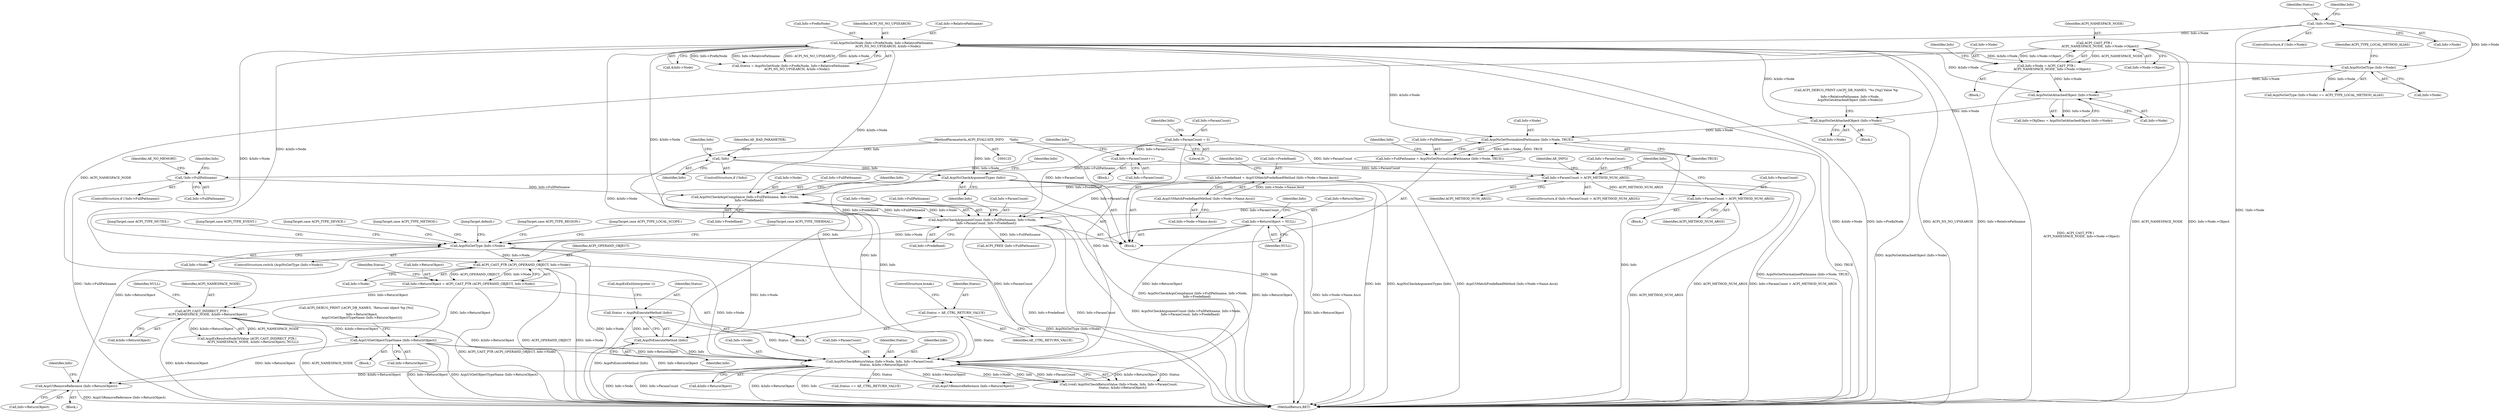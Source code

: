 digraph "0_acpica_37f2c716f2c6ab14c3ba557a539c3ee3224931b5@API" {
"1000509" [label="(Call,AcpiUtRemoveReference (Info->ReturnObject))"];
"1000452" [label="(Call,AcpiUtGetObjectTypeName (Info->ReturnObject))"];
"1000425" [label="(Call,ACPI_CAST_INDIRECT_PTR (\n            ACPI_NAMESPACE_NODE, &Info->ReturnObject))"];
"1000175" [label="(Call,ACPI_CAST_PTR (\n            ACPI_NAMESPACE_NODE, Info->Node->Object))"];
"1000413" [label="(Call,Info->ReturnObject = ACPI_CAST_PTR (ACPI_OPERAND_OBJECT, Info->Node))"];
"1000417" [label="(Call,ACPI_CAST_PTR (ACPI_OPERAND_OBJECT, Info->Node))"];
"1000327" [label="(Call,AcpiNsGetType (Info->Node))"];
"1000311" [label="(Call,AcpiNsCheckArgumentCount (Info->FullPathname, Info->Node,\n        Info->ParamCount, Info->Predefined))"];
"1000301" [label="(Call,AcpiNsCheckAcpiCompliance (Info->FullPathname, Info->Node,\n        Info->Predefined))"];
"1000243" [label="(Call,!Info->FullPathname)"];
"1000233" [label="(Call,Info->FullPathname = AcpiNsGetNormalizedPathname (Info->Node, TRUE))"];
"1000237" [label="(Call,AcpiNsGetNormalizedPathname (Info->Node, TRUE))"];
"1000217" [label="(Call,AcpiNsGetAttachedObject (Info->Node))"];
"1000200" [label="(Call,AcpiNsGetAttachedObject (Info->Node))"];
"1000171" [label="(Call,Info->Node = ACPI_CAST_PTR (\n            ACPI_NAMESPACE_NODE, Info->Node->Object))"];
"1000165" [label="(Call,AcpiNsGetType (Info->Node))"];
"1000138" [label="(Call,!Info->Node)"];
"1000145" [label="(Call,AcpiNsGetNode (Info->PrefixNode, Info->RelativePathname,\n            ACPI_NS_NO_UPSEARCH, &Info->Node))"];
"1000221" [label="(Call,Info->Predefined = AcpiUtMatchPredefinedMethod (Info->Node->Name.Ascii))"];
"1000225" [label="(Call,AcpiUtMatchPredefinedMethod (Info->Node->Name.Ascii))"];
"1000250" [label="(Call,Info->ParamCount = 0)"];
"1000274" [label="(Call,Info->ParamCount > ACPI_METHOD_NUM_ARGS)"];
"1000269" [label="(Call,Info->ParamCount++)"];
"1000296" [label="(Call,Info->ParamCount = ACPI_METHOD_NUM_ARGS)"];
"1000462" [label="(Call,AcpiNsCheckReturnValue (Info->Node, Info, Info->ParamCount,\n        Status, &Info->ReturnObject))"];
"1000407" [label="(Call,AcpiPsExecuteMethod (Info))"];
"1000324" [label="(Call,AcpiNsCheckArgumentTypes (Info))"];
"1000132" [label="(Call,!Info)"];
"1000126" [label="(MethodParameterIn,ACPI_EVALUATE_INFO      *Info)"];
"1000456" [label="(Call,Status = AE_CTRL_RETURN_VALUE)"];
"1000405" [label="(Call,Status = AcpiPsExecuteMethod (Info))"];
"1000182" [label="(Call,Info->ReturnObject = NULL)"];
"1000204" [label="(Call,ACPI_DEBUG_PRINT ((ACPI_DB_NAMES, \"%s [%p] Value %p\n\",\n        Info->RelativePathname, Info->Node,\n        AcpiNsGetAttachedObject (Info->Node))))"];
"1000335" [label="(JumpTarget,case ACPI_TYPE_REGION:)"];
"1000170" [label="(Block,)"];
"1000296" [label="(Call,Info->ParamCount = ACPI_METHOD_NUM_ARGS)"];
"1000257" [label="(Identifier,Info)"];
"1000217" [label="(Call,AcpiNsGetAttachedObject (Info->Node))"];
"1000149" [label="(Call,Info->RelativePathname)"];
"1000153" [label="(Call,&Info->Node)"];
"1000297" [label="(Call,Info->ParamCount)"];
"1000409" [label="(Call,AcpiExExitInterpreter ())"];
"1000176" [label="(Identifier,ACPI_NAMESPACE_NODE)"];
"1000510" [label="(Call,Info->ReturnObject)"];
"1000337" [label="(JumpTarget,case ACPI_TYPE_LOCAL_SCOPE:)"];
"1000146" [label="(Call,Info->PrefixNode)"];
"1000144" [label="(Identifier,Status)"];
"1000419" [label="(Call,Info->Node)"];
"1000145" [label="(Call,AcpiNsGetNode (Info->PrefixNode, Info->RelativePathname,\n            ACPI_NS_NO_UPSEARCH, &Info->Node))"];
"1000126" [label="(MethodParameterIn,ACPI_EVALUATE_INFO      *Info)"];
"1000263" [label="(Identifier,Info)"];
"1000527" [label="(Call,ACPI_FREE (Info->FullPathname))"];
"1000237" [label="(Call,AcpiNsGetNormalizedPathname (Info->Node, TRUE))"];
"1000278" [label="(Identifier,ACPI_METHOD_NUM_ARGS)"];
"1000132" [label="(Call,!Info)"];
"1000424" [label="(Call,AcpiExResolveNodeToValue (ACPI_CAST_INDIRECT_PTR (\n            ACPI_NAMESPACE_NODE, &Info->ReturnObject), NULL))"];
"1000313" [label="(Identifier,Info)"];
"1000139" [label="(Call,Info->Node)"];
"1000133" [label="(Identifier,Info)"];
"1000406" [label="(Identifier,Status)"];
"1000213" [label="(Block,)"];
"1000137" [label="(ControlStructure,if (!Info->Node))"];
"1000238" [label="(Call,Info->Node)"];
"1000311" [label="(Call,AcpiNsCheckArgumentCount (Info->FullPathname, Info->Node,\n        Info->ParamCount, Info->Predefined))"];
"1000426" [label="(Identifier,ACPI_NAMESPACE_NODE)"];
"1000448" [label="(Block,)"];
"1000165" [label="(Call,AcpiNsGetType (Info->Node))"];
"1000183" [label="(Call,Info->ReturnObject)"];
"1000417" [label="(Call,ACPI_CAST_PTR (ACPI_OPERAND_OBJECT, Info->Node))"];
"1000244" [label="(Call,Info->FullPathname)"];
"1000270" [label="(Call,Info->ParamCount)"];
"1000251" [label="(Call,Info->ParamCount)"];
"1000328" [label="(Call,Info->Node)"];
"1000443" [label="(Call,ACPI_DEBUG_PRINT ((ACPI_DB_NAMES, \"Returned object %p [%s]\n\",\n            Info->ReturnObject,\n            AcpiUtGetObjectTypeName (Info->ReturnObject))))"];
"1000453" [label="(Call,Info->ReturnObject)"];
"1000414" [label="(Call,Info->ReturnObject)"];
"1000315" [label="(Call,Info->Node)"];
"1000463" [label="(Call,Info->Node)"];
"1000431" [label="(Identifier,NULL)"];
"1000336" [label="(JumpTarget,case ACPI_TYPE_THERMAL:)"];
"1000177" [label="(Call,Info->Node->Object)"];
"1000427" [label="(Call,&Info->ReturnObject)"];
"1000127" [label="(Block,)"];
"1000334" [label="(JumpTarget,case ACPI_TYPE_MUTEX:)"];
"1000456" [label="(Call,Status = AE_CTRL_RETURN_VALUE)"];
"1000407" [label="(Call,AcpiPsExecuteMethod (Info))"];
"1000167" [label="(Identifier,Info)"];
"1000333" [label="(JumpTarget,case ACPI_TYPE_EVENT:)"];
"1000423" [label="(Identifier,Status)"];
"1000459" [label="(ControlStructure,break;)"];
"1000226" [label="(Call,Info->Node->Name.Ascii)"];
"1000467" [label="(Call,Info->ParamCount)"];
"1000408" [label="(Identifier,Info)"];
"1000325" [label="(Identifier,Info)"];
"1000242" [label="(ControlStructure,if (!Info->FullPathname))"];
"1000332" [label="(JumpTarget,case ACPI_TYPE_DEVICE:)"];
"1000476" [label="(Call,Status == AE_CTRL_RETURN_VALUE)"];
"1000425" [label="(Call,ACPI_CAST_INDIRECT_PTR (\n            ACPI_NAMESPACE_NODE, &Info->ReturnObject))"];
"1000331" [label="(Block,)"];
"1000329" [label="(Identifier,Info)"];
"1000171" [label="(Call,Info->Node = ACPI_CAST_PTR (\n            ACPI_NAMESPACE_NODE, Info->Node->Object))"];
"1000243" [label="(Call,!Info->FullPathname)"];
"1000305" [label="(Call,Info->Node)"];
"1000175" [label="(Call,ACPI_CAST_PTR (\n            ACPI_NAMESPACE_NODE, Info->Node->Object))"];
"1000166" [label="(Call,Info->Node)"];
"1000249" [label="(Identifier,AE_NO_MEMORY)"];
"1000327" [label="(Call,AcpiNsGetType (Info->Node))"];
"1000196" [label="(Call,Info->ObjDesc = AcpiNsGetAttachedObject (Info->Node))"];
"1000225" [label="(Call,AcpiUtMatchPredefinedMethod (Info->Node->Name.Ascii))"];
"1000302" [label="(Call,Info->FullPathname)"];
"1000538" [label="(MethodReturn,RET)"];
"1000234" [label="(Call,Info->FullPathname)"];
"1000182" [label="(Call,Info->ReturnObject = NULL)"];
"1000218" [label="(Call,Info->Node)"];
"1000487" [label="(Call,AcpiUtRemoveReference (Info->ReturnObject))"];
"1000303" [label="(Identifier,Info)"];
"1000279" [label="(Block,)"];
"1000250" [label="(Call,Info->ParamCount = 0)"];
"1000189" [label="(Identifier,Info)"];
"1000312" [label="(Call,Info->FullPathname)"];
"1000241" [label="(Identifier,TRUE)"];
"1000221" [label="(Call,Info->Predefined = AcpiUtMatchPredefinedMethod (Info->Node->Name.Ascii))"];
"1000405" [label="(Call,Status = AcpiPsExecuteMethod (Info))"];
"1000184" [label="(Identifier,Info)"];
"1000169" [label="(Identifier,ACPI_TYPE_LOCAL_METHOD_ALIAS)"];
"1000508" [label="(Block,)"];
"1000318" [label="(Call,Info->ParamCount)"];
"1000233" [label="(Call,Info->FullPathname = AcpiNsGetNormalizedPathname (Info->Node, TRUE))"];
"1000301" [label="(Call,AcpiNsCheckAcpiCompliance (Info->FullPathname, Info->Node,\n        Info->Predefined))"];
"1000460" [label="(Call,(void) AcpiNsCheckReturnValue (Info->Node, Info, Info->ParamCount,\n        Status, &Info->ReturnObject))"];
"1000143" [label="(Call,Status = AcpiNsGetNode (Info->PrefixNode, Info->RelativePathname,\n            ACPI_NS_NO_UPSEARCH, &Info->Node))"];
"1000321" [label="(Call,Info->Predefined)"];
"1000282" [label="(Identifier,AE_INFO)"];
"1000458" [label="(Identifier,AE_CTRL_RETURN_VALUE)"];
"1000268" [label="(Block,)"];
"1000471" [label="(Call,&Info->ReturnObject)"];
"1000418" [label="(Identifier,ACPI_OPERAND_OBJECT)"];
"1000274" [label="(Call,Info->ParamCount > ACPI_METHOD_NUM_ARGS)"];
"1000235" [label="(Identifier,Info)"];
"1000186" [label="(Identifier,NULL)"];
"1000164" [label="(Call,AcpiNsGetType (Info->Node) == ACPI_TYPE_LOCAL_METHOD_ALIAS)"];
"1000138" [label="(Call,!Info->Node)"];
"1000275" [label="(Call,Info->ParamCount)"];
"1000273" [label="(ControlStructure,if (Info->ParamCount > ACPI_METHOD_NUM_ARGS))"];
"1000254" [label="(Literal,0)"];
"1000413" [label="(Call,Info->ReturnObject = ACPI_CAST_PTR (ACPI_OPERAND_OBJECT, Info->Node))"];
"1000357" [label="(JumpTarget,case ACPI_TYPE_METHOD:)"];
"1000201" [label="(Call,Info->Node)"];
"1000245" [label="(Identifier,Info)"];
"1000462" [label="(Call,AcpiNsCheckReturnValue (Info->Node, Info, Info->ParamCount,\n        Status, &Info->ReturnObject))"];
"1000136" [label="(Identifier,AE_BAD_PARAMETER)"];
"1000300" [label="(Identifier,ACPI_METHOD_NUM_ARGS)"];
"1000269" [label="(Call,Info->ParamCount++)"];
"1000200" [label="(Call,AcpiNsGetAttachedObject (Info->Node))"];
"1000152" [label="(Identifier,ACPI_NS_NO_UPSEARCH)"];
"1000457" [label="(Identifier,Status)"];
"1000470" [label="(Identifier,Status)"];
"1000308" [label="(Call,Info->Predefined)"];
"1000466" [label="(Identifier,Info)"];
"1000411" [label="(JumpTarget,default:)"];
"1000452" [label="(Call,AcpiUtGetObjectTypeName (Info->ReturnObject))"];
"1000252" [label="(Identifier,Info)"];
"1000324" [label="(Call,AcpiNsCheckArgumentTypes (Info))"];
"1000509" [label="(Call,AcpiUtRemoveReference (Info->ReturnObject))"];
"1000140" [label="(Identifier,Info)"];
"1000515" [label="(Identifier,Info)"];
"1000172" [label="(Call,Info->Node)"];
"1000222" [label="(Call,Info->Predefined)"];
"1000131" [label="(ControlStructure,if (!Info))"];
"1000326" [label="(ControlStructure,switch (AcpiNsGetType (Info->Node)))"];
"1000509" -> "1000508"  [label="AST: "];
"1000509" -> "1000510"  [label="CFG: "];
"1000510" -> "1000509"  [label="AST: "];
"1000515" -> "1000509"  [label="CFG: "];
"1000509" -> "1000538"  [label="DDG: AcpiUtRemoveReference (Info->ReturnObject)"];
"1000452" -> "1000509"  [label="DDG: Info->ReturnObject"];
"1000462" -> "1000509"  [label="DDG: &Info->ReturnObject"];
"1000182" -> "1000509"  [label="DDG: Info->ReturnObject"];
"1000452" -> "1000448"  [label="AST: "];
"1000452" -> "1000453"  [label="CFG: "];
"1000453" -> "1000452"  [label="AST: "];
"1000443" -> "1000452"  [label="CFG: "];
"1000452" -> "1000538"  [label="DDG: AcpiUtGetObjectTypeName (Info->ReturnObject)"];
"1000452" -> "1000538"  [label="DDG: Info->ReturnObject"];
"1000425" -> "1000452"  [label="DDG: &Info->ReturnObject"];
"1000413" -> "1000452"  [label="DDG: Info->ReturnObject"];
"1000452" -> "1000462"  [label="DDG: Info->ReturnObject"];
"1000452" -> "1000487"  [label="DDG: Info->ReturnObject"];
"1000425" -> "1000424"  [label="AST: "];
"1000425" -> "1000427"  [label="CFG: "];
"1000426" -> "1000425"  [label="AST: "];
"1000427" -> "1000425"  [label="AST: "];
"1000431" -> "1000425"  [label="CFG: "];
"1000425" -> "1000538"  [label="DDG: &Info->ReturnObject"];
"1000425" -> "1000538"  [label="DDG: ACPI_NAMESPACE_NODE"];
"1000425" -> "1000424"  [label="DDG: ACPI_NAMESPACE_NODE"];
"1000425" -> "1000424"  [label="DDG: &Info->ReturnObject"];
"1000175" -> "1000425"  [label="DDG: ACPI_NAMESPACE_NODE"];
"1000413" -> "1000425"  [label="DDG: Info->ReturnObject"];
"1000425" -> "1000462"  [label="DDG: &Info->ReturnObject"];
"1000175" -> "1000171"  [label="AST: "];
"1000175" -> "1000177"  [label="CFG: "];
"1000176" -> "1000175"  [label="AST: "];
"1000177" -> "1000175"  [label="AST: "];
"1000171" -> "1000175"  [label="CFG: "];
"1000175" -> "1000538"  [label="DDG: ACPI_NAMESPACE_NODE"];
"1000175" -> "1000538"  [label="DDG: Info->Node->Object"];
"1000175" -> "1000171"  [label="DDG: ACPI_NAMESPACE_NODE"];
"1000175" -> "1000171"  [label="DDG: Info->Node->Object"];
"1000413" -> "1000331"  [label="AST: "];
"1000413" -> "1000417"  [label="CFG: "];
"1000414" -> "1000413"  [label="AST: "];
"1000417" -> "1000413"  [label="AST: "];
"1000423" -> "1000413"  [label="CFG: "];
"1000413" -> "1000538"  [label="DDG: ACPI_CAST_PTR (ACPI_OPERAND_OBJECT, Info->Node)"];
"1000417" -> "1000413"  [label="DDG: ACPI_OPERAND_OBJECT"];
"1000417" -> "1000413"  [label="DDG: Info->Node"];
"1000417" -> "1000419"  [label="CFG: "];
"1000418" -> "1000417"  [label="AST: "];
"1000419" -> "1000417"  [label="AST: "];
"1000417" -> "1000538"  [label="DDG: ACPI_OPERAND_OBJECT"];
"1000417" -> "1000538"  [label="DDG: Info->Node"];
"1000327" -> "1000417"  [label="DDG: Info->Node"];
"1000145" -> "1000417"  [label="DDG: &Info->Node"];
"1000417" -> "1000462"  [label="DDG: Info->Node"];
"1000327" -> "1000326"  [label="AST: "];
"1000327" -> "1000328"  [label="CFG: "];
"1000328" -> "1000327"  [label="AST: "];
"1000332" -> "1000327"  [label="CFG: "];
"1000333" -> "1000327"  [label="CFG: "];
"1000334" -> "1000327"  [label="CFG: "];
"1000335" -> "1000327"  [label="CFG: "];
"1000336" -> "1000327"  [label="CFG: "];
"1000337" -> "1000327"  [label="CFG: "];
"1000357" -> "1000327"  [label="CFG: "];
"1000411" -> "1000327"  [label="CFG: "];
"1000327" -> "1000538"  [label="DDG: Info->Node"];
"1000327" -> "1000538"  [label="DDG: AcpiNsGetType (Info->Node)"];
"1000311" -> "1000327"  [label="DDG: Info->Node"];
"1000145" -> "1000327"  [label="DDG: &Info->Node"];
"1000327" -> "1000462"  [label="DDG: Info->Node"];
"1000311" -> "1000127"  [label="AST: "];
"1000311" -> "1000321"  [label="CFG: "];
"1000312" -> "1000311"  [label="AST: "];
"1000315" -> "1000311"  [label="AST: "];
"1000318" -> "1000311"  [label="AST: "];
"1000321" -> "1000311"  [label="AST: "];
"1000325" -> "1000311"  [label="CFG: "];
"1000311" -> "1000538"  [label="DDG: Info->ParamCount"];
"1000311" -> "1000538"  [label="DDG: AcpiNsCheckArgumentCount (Info->FullPathname, Info->Node,\n        Info->ParamCount, Info->Predefined)"];
"1000311" -> "1000538"  [label="DDG: Info->Predefined"];
"1000301" -> "1000311"  [label="DDG: Info->FullPathname"];
"1000301" -> "1000311"  [label="DDG: Info->Node"];
"1000301" -> "1000311"  [label="DDG: Info->Predefined"];
"1000145" -> "1000311"  [label="DDG: &Info->Node"];
"1000250" -> "1000311"  [label="DDG: Info->ParamCount"];
"1000274" -> "1000311"  [label="DDG: Info->ParamCount"];
"1000296" -> "1000311"  [label="DDG: Info->ParamCount"];
"1000311" -> "1000462"  [label="DDG: Info->ParamCount"];
"1000311" -> "1000527"  [label="DDG: Info->FullPathname"];
"1000301" -> "1000127"  [label="AST: "];
"1000301" -> "1000308"  [label="CFG: "];
"1000302" -> "1000301"  [label="AST: "];
"1000305" -> "1000301"  [label="AST: "];
"1000308" -> "1000301"  [label="AST: "];
"1000313" -> "1000301"  [label="CFG: "];
"1000301" -> "1000538"  [label="DDG: AcpiNsCheckAcpiCompliance (Info->FullPathname, Info->Node,\n        Info->Predefined)"];
"1000243" -> "1000301"  [label="DDG: Info->FullPathname"];
"1000237" -> "1000301"  [label="DDG: Info->Node"];
"1000145" -> "1000301"  [label="DDG: &Info->Node"];
"1000221" -> "1000301"  [label="DDG: Info->Predefined"];
"1000243" -> "1000242"  [label="AST: "];
"1000243" -> "1000244"  [label="CFG: "];
"1000244" -> "1000243"  [label="AST: "];
"1000249" -> "1000243"  [label="CFG: "];
"1000252" -> "1000243"  [label="CFG: "];
"1000243" -> "1000538"  [label="DDG: !Info->FullPathname"];
"1000233" -> "1000243"  [label="DDG: Info->FullPathname"];
"1000233" -> "1000127"  [label="AST: "];
"1000233" -> "1000237"  [label="CFG: "];
"1000234" -> "1000233"  [label="AST: "];
"1000237" -> "1000233"  [label="AST: "];
"1000245" -> "1000233"  [label="CFG: "];
"1000233" -> "1000538"  [label="DDG: AcpiNsGetNormalizedPathname (Info->Node, TRUE)"];
"1000237" -> "1000233"  [label="DDG: Info->Node"];
"1000237" -> "1000233"  [label="DDG: TRUE"];
"1000237" -> "1000241"  [label="CFG: "];
"1000238" -> "1000237"  [label="AST: "];
"1000241" -> "1000237"  [label="AST: "];
"1000237" -> "1000538"  [label="DDG: TRUE"];
"1000217" -> "1000237"  [label="DDG: Info->Node"];
"1000145" -> "1000237"  [label="DDG: &Info->Node"];
"1000217" -> "1000213"  [label="AST: "];
"1000217" -> "1000218"  [label="CFG: "];
"1000218" -> "1000217"  [label="AST: "];
"1000204" -> "1000217"  [label="CFG: "];
"1000217" -> "1000538"  [label="DDG: AcpiNsGetAttachedObject (Info->Node)"];
"1000200" -> "1000217"  [label="DDG: Info->Node"];
"1000145" -> "1000217"  [label="DDG: &Info->Node"];
"1000200" -> "1000196"  [label="AST: "];
"1000200" -> "1000201"  [label="CFG: "];
"1000201" -> "1000200"  [label="AST: "];
"1000196" -> "1000200"  [label="CFG: "];
"1000200" -> "1000196"  [label="DDG: Info->Node"];
"1000171" -> "1000200"  [label="DDG: Info->Node"];
"1000165" -> "1000200"  [label="DDG: Info->Node"];
"1000145" -> "1000200"  [label="DDG: &Info->Node"];
"1000171" -> "1000170"  [label="AST: "];
"1000172" -> "1000171"  [label="AST: "];
"1000184" -> "1000171"  [label="CFG: "];
"1000171" -> "1000538"  [label="DDG: ACPI_CAST_PTR (\n            ACPI_NAMESPACE_NODE, Info->Node->Object)"];
"1000165" -> "1000164"  [label="AST: "];
"1000165" -> "1000166"  [label="CFG: "];
"1000166" -> "1000165"  [label="AST: "];
"1000169" -> "1000165"  [label="CFG: "];
"1000165" -> "1000164"  [label="DDG: Info->Node"];
"1000138" -> "1000165"  [label="DDG: Info->Node"];
"1000145" -> "1000165"  [label="DDG: &Info->Node"];
"1000138" -> "1000137"  [label="AST: "];
"1000138" -> "1000139"  [label="CFG: "];
"1000139" -> "1000138"  [label="AST: "];
"1000144" -> "1000138"  [label="CFG: "];
"1000167" -> "1000138"  [label="CFG: "];
"1000138" -> "1000538"  [label="DDG: !Info->Node"];
"1000138" -> "1000145"  [label="DDG: Info->Node"];
"1000145" -> "1000143"  [label="AST: "];
"1000145" -> "1000153"  [label="CFG: "];
"1000146" -> "1000145"  [label="AST: "];
"1000149" -> "1000145"  [label="AST: "];
"1000152" -> "1000145"  [label="AST: "];
"1000153" -> "1000145"  [label="AST: "];
"1000143" -> "1000145"  [label="CFG: "];
"1000145" -> "1000538"  [label="DDG: ACPI_NS_NO_UPSEARCH"];
"1000145" -> "1000538"  [label="DDG: Info->RelativePathname"];
"1000145" -> "1000538"  [label="DDG: &Info->Node"];
"1000145" -> "1000538"  [label="DDG: Info->PrefixNode"];
"1000145" -> "1000143"  [label="DDG: Info->PrefixNode"];
"1000145" -> "1000143"  [label="DDG: Info->RelativePathname"];
"1000145" -> "1000143"  [label="DDG: ACPI_NS_NO_UPSEARCH"];
"1000145" -> "1000143"  [label="DDG: &Info->Node"];
"1000145" -> "1000462"  [label="DDG: &Info->Node"];
"1000221" -> "1000127"  [label="AST: "];
"1000221" -> "1000225"  [label="CFG: "];
"1000222" -> "1000221"  [label="AST: "];
"1000225" -> "1000221"  [label="AST: "];
"1000235" -> "1000221"  [label="CFG: "];
"1000221" -> "1000538"  [label="DDG: AcpiUtMatchPredefinedMethod (Info->Node->Name.Ascii)"];
"1000225" -> "1000221"  [label="DDG: Info->Node->Name.Ascii"];
"1000225" -> "1000226"  [label="CFG: "];
"1000226" -> "1000225"  [label="AST: "];
"1000225" -> "1000538"  [label="DDG: Info->Node->Name.Ascii"];
"1000250" -> "1000127"  [label="AST: "];
"1000250" -> "1000254"  [label="CFG: "];
"1000251" -> "1000250"  [label="AST: "];
"1000254" -> "1000250"  [label="AST: "];
"1000257" -> "1000250"  [label="CFG: "];
"1000250" -> "1000269"  [label="DDG: Info->ParamCount"];
"1000250" -> "1000274"  [label="DDG: Info->ParamCount"];
"1000274" -> "1000273"  [label="AST: "];
"1000274" -> "1000278"  [label="CFG: "];
"1000275" -> "1000274"  [label="AST: "];
"1000278" -> "1000274"  [label="AST: "];
"1000282" -> "1000274"  [label="CFG: "];
"1000303" -> "1000274"  [label="CFG: "];
"1000274" -> "1000538"  [label="DDG: Info->ParamCount > ACPI_METHOD_NUM_ARGS"];
"1000274" -> "1000538"  [label="DDG: ACPI_METHOD_NUM_ARGS"];
"1000269" -> "1000274"  [label="DDG: Info->ParamCount"];
"1000274" -> "1000296"  [label="DDG: ACPI_METHOD_NUM_ARGS"];
"1000269" -> "1000268"  [label="AST: "];
"1000269" -> "1000270"  [label="CFG: "];
"1000270" -> "1000269"  [label="AST: "];
"1000263" -> "1000269"  [label="CFG: "];
"1000296" -> "1000279"  [label="AST: "];
"1000296" -> "1000300"  [label="CFG: "];
"1000297" -> "1000296"  [label="AST: "];
"1000300" -> "1000296"  [label="AST: "];
"1000303" -> "1000296"  [label="CFG: "];
"1000296" -> "1000538"  [label="DDG: ACPI_METHOD_NUM_ARGS"];
"1000462" -> "1000460"  [label="AST: "];
"1000462" -> "1000471"  [label="CFG: "];
"1000463" -> "1000462"  [label="AST: "];
"1000466" -> "1000462"  [label="AST: "];
"1000467" -> "1000462"  [label="AST: "];
"1000470" -> "1000462"  [label="AST: "];
"1000471" -> "1000462"  [label="AST: "];
"1000460" -> "1000462"  [label="CFG: "];
"1000462" -> "1000538"  [label="DDG: Info->Node"];
"1000462" -> "1000538"  [label="DDG: Info->ParamCount"];
"1000462" -> "1000538"  [label="DDG: &Info->ReturnObject"];
"1000462" -> "1000538"  [label="DDG: Info"];
"1000462" -> "1000460"  [label="DDG: &Info->ReturnObject"];
"1000462" -> "1000460"  [label="DDG: Status"];
"1000462" -> "1000460"  [label="DDG: Info->Node"];
"1000462" -> "1000460"  [label="DDG: Info"];
"1000462" -> "1000460"  [label="DDG: Info->ParamCount"];
"1000407" -> "1000462"  [label="DDG: Info"];
"1000324" -> "1000462"  [label="DDG: Info"];
"1000126" -> "1000462"  [label="DDG: Info"];
"1000456" -> "1000462"  [label="DDG: Status"];
"1000405" -> "1000462"  [label="DDG: Status"];
"1000182" -> "1000462"  [label="DDG: Info->ReturnObject"];
"1000462" -> "1000476"  [label="DDG: Status"];
"1000462" -> "1000487"  [label="DDG: &Info->ReturnObject"];
"1000407" -> "1000405"  [label="AST: "];
"1000407" -> "1000408"  [label="CFG: "];
"1000408" -> "1000407"  [label="AST: "];
"1000405" -> "1000407"  [label="CFG: "];
"1000407" -> "1000405"  [label="DDG: Info"];
"1000324" -> "1000407"  [label="DDG: Info"];
"1000126" -> "1000407"  [label="DDG: Info"];
"1000324" -> "1000127"  [label="AST: "];
"1000324" -> "1000325"  [label="CFG: "];
"1000325" -> "1000324"  [label="AST: "];
"1000329" -> "1000324"  [label="CFG: "];
"1000324" -> "1000538"  [label="DDG: AcpiNsCheckArgumentTypes (Info)"];
"1000324" -> "1000538"  [label="DDG: Info"];
"1000132" -> "1000324"  [label="DDG: Info"];
"1000126" -> "1000324"  [label="DDG: Info"];
"1000132" -> "1000131"  [label="AST: "];
"1000132" -> "1000133"  [label="CFG: "];
"1000133" -> "1000132"  [label="AST: "];
"1000136" -> "1000132"  [label="CFG: "];
"1000140" -> "1000132"  [label="CFG: "];
"1000132" -> "1000538"  [label="DDG: !Info"];
"1000126" -> "1000132"  [label="DDG: Info"];
"1000126" -> "1000125"  [label="AST: "];
"1000126" -> "1000538"  [label="DDG: Info"];
"1000456" -> "1000331"  [label="AST: "];
"1000456" -> "1000458"  [label="CFG: "];
"1000457" -> "1000456"  [label="AST: "];
"1000458" -> "1000456"  [label="AST: "];
"1000459" -> "1000456"  [label="CFG: "];
"1000405" -> "1000331"  [label="AST: "];
"1000406" -> "1000405"  [label="AST: "];
"1000409" -> "1000405"  [label="CFG: "];
"1000405" -> "1000538"  [label="DDG: AcpiPsExecuteMethod (Info)"];
"1000182" -> "1000127"  [label="AST: "];
"1000182" -> "1000186"  [label="CFG: "];
"1000183" -> "1000182"  [label="AST: "];
"1000186" -> "1000182"  [label="AST: "];
"1000189" -> "1000182"  [label="CFG: "];
"1000182" -> "1000538"  [label="DDG: Info->ReturnObject"];
"1000182" -> "1000487"  [label="DDG: Info->ReturnObject"];
}
